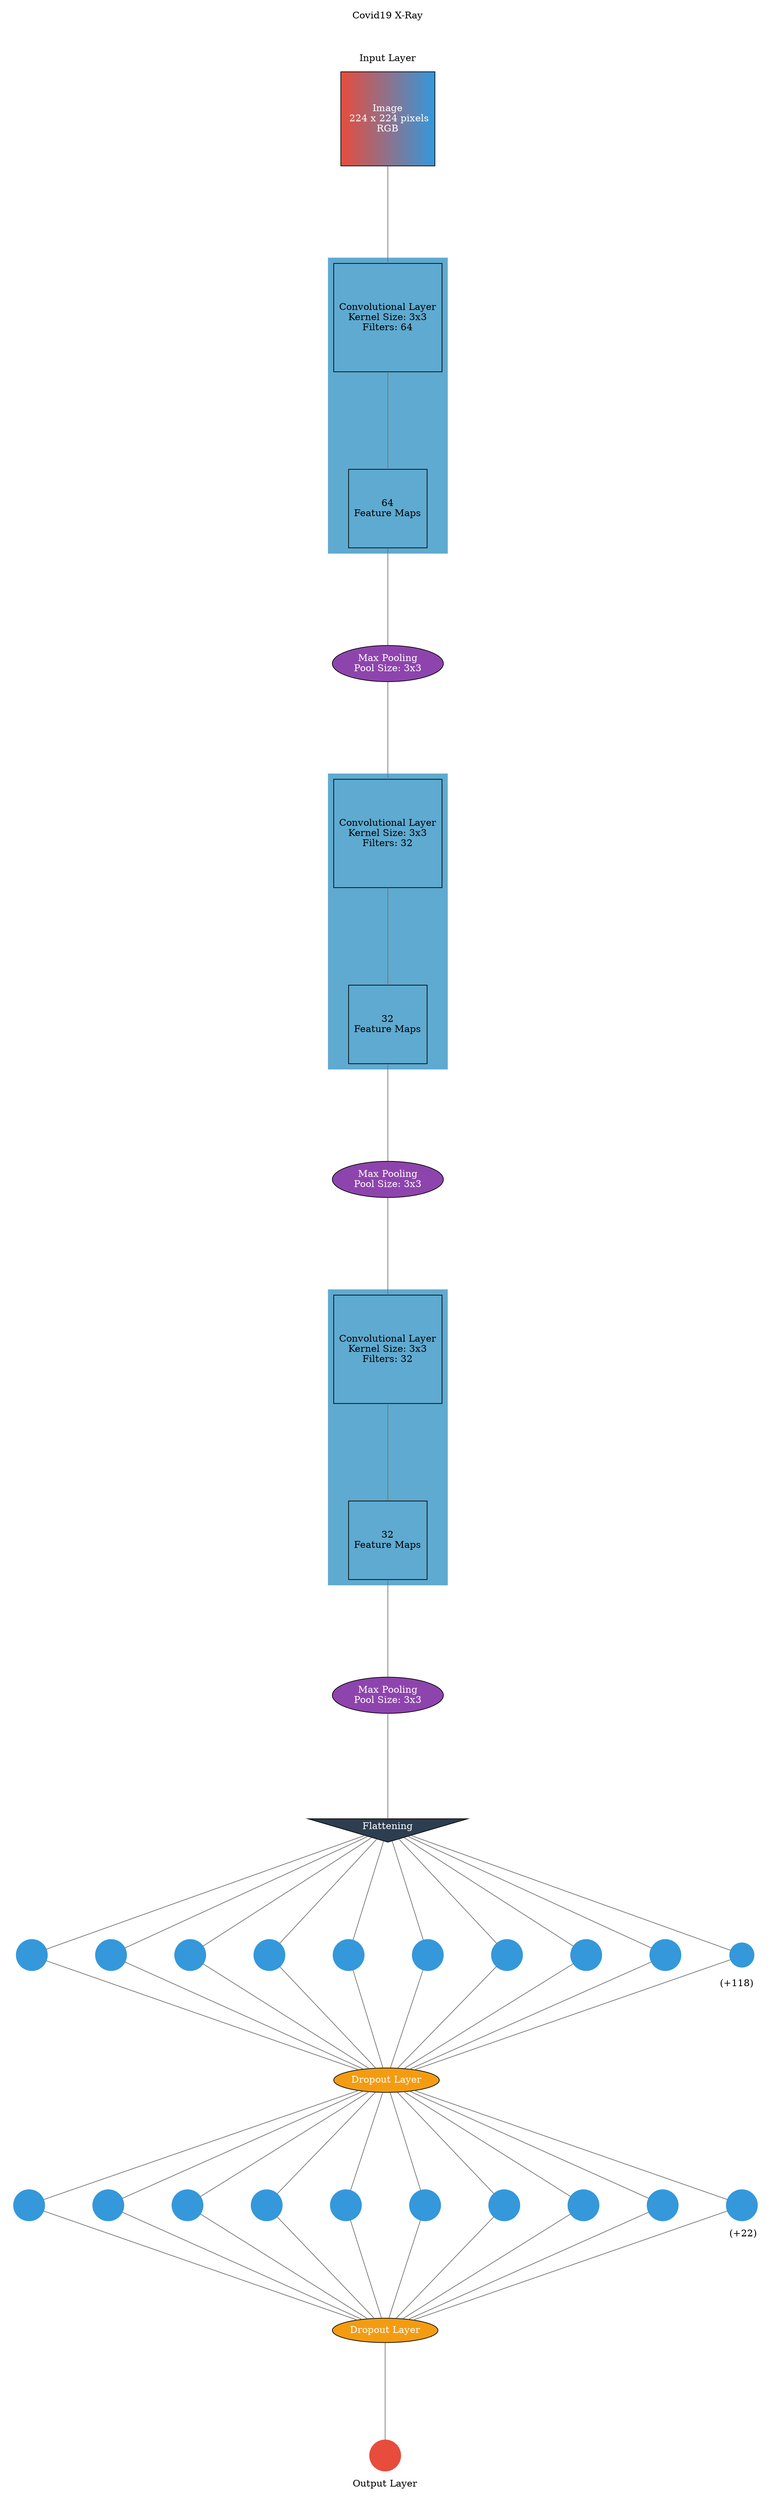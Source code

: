 digraph g {
	graph [nodesep=1 ranksep=2 splines=false]
	edge [arrowhead=none color="#707070"]
	subgraph cluster_input {
		node [fillcolor="#e74c3c:#3498db" fontcolor=white shape=square style=filled]
		color=white label="Covid19 X-Ray



Input Layer"
		1 [label="Image
 224 x 224 pixels
RGB" fontcolor=white]
	}
	conv_2 -> 2
	1 -> conv_2
	subgraph cluster_1 {
		color="#5faad0" style=filled
		conv_2 [label="Convolutional Layer
Kernel Size: 3x3
Filters: 64" shape=square]
		2 [label="64
Feature Maps" shape=square]
	}
	2 -> 3
	subgraph cluster_2 {
		color=white
		3 [label="Max Pooling
Pool Size: 3x3" fillcolor="#8e44ad" fontcolor=white style=filled]
	}
	conv_4 -> 4
	3 -> conv_4
	subgraph cluster_3 {
		color="#5faad0" style=filled
		conv_4 [label="Convolutional Layer
Kernel Size: 3x3
Filters: 32" shape=square]
		4 [label="32
Feature Maps" shape=square]
	}
	4 -> 5
	subgraph cluster_4 {
		color=white
		5 [label="Max Pooling
Pool Size: 3x3" fillcolor="#8e44ad" fontcolor=white style=filled]
	}
	conv_6 -> 6
	5 -> conv_6
	subgraph cluster_5 {
		color="#5faad0" style=filled
		conv_6 [label="Convolutional Layer
Kernel Size: 3x3
Filters: 32" shape=square]
		6 [label="32
Feature Maps" shape=square]
	}
	6 -> 7
	subgraph cluster_6 {
		color=white
		7 [label="Max Pooling
Pool Size: 3x3" fillcolor="#8e44ad" fontcolor=white style=filled]
	}
	7 -> 8
	subgraph cluster_7 {
		color=white
		8 [label=Flattening fillcolor="#2c3e50" fontcolor=white shape=invtriangle style=filled]
	}
	8 -> 9
	8 -> 10
	8 -> 11
	8 -> 12
	8 -> 13
	8 -> 14
	8 -> 15
	8 -> 16
	8 -> 17
	8 -> 18
	subgraph cluster_8 {
		color=white
		rank=same
		label=" (+118)" labeljust=right labelloc=b
		9 [color="#3498db" fontcolor="#3498db" shape=circle style=filled]
		10 [color="#3498db" fontcolor="#3498db" shape=circle style=filled]
		11 [color="#3498db" fontcolor="#3498db" shape=circle style=filled]
		12 [color="#3498db" fontcolor="#3498db" shape=circle style=filled]
		13 [color="#3498db" fontcolor="#3498db" shape=circle style=filled]
		14 [color="#3498db" fontcolor="#3498db" shape=circle style=filled]
		15 [color="#3498db" fontcolor="#3498db" shape=circle style=filled]
		16 [color="#3498db" fontcolor="#3498db" shape=circle style=filled]
		17 [color="#3498db" fontcolor="#3498db" shape=circle style=filled]
		18 [color="#3498db" fontcolor="#3498db" shape=circle style=filled]
	}
	9 -> 19
	10 -> 19
	11 -> 19
	12 -> 19
	13 -> 19
	14 -> 19
	15 -> 19
	16 -> 19
	17 -> 19
	18 -> 19
	subgraph cluster_9 {
		color=white
		19 [label="Dropout Layer" fillcolor="#f39c12" fontcolor=white style=filled]
	}
	19 -> 20
	19 -> 21
	19 -> 22
	19 -> 23
	19 -> 24
	19 -> 25
	19 -> 26
	19 -> 27
	19 -> 28
	19 -> 29
	subgraph cluster_10 {
		color=white
		rank=same
		label=" (+22)" labeljust=right labelloc=b
		20 [color="#3498db" fontcolor="#3498db" shape=circle style=filled]
		21 [color="#3498db" fontcolor="#3498db" shape=circle style=filled]
		22 [color="#3498db" fontcolor="#3498db" shape=circle style=filled]
		23 [color="#3498db" fontcolor="#3498db" shape=circle style=filled]
		24 [color="#3498db" fontcolor="#3498db" shape=circle style=filled]
		25 [color="#3498db" fontcolor="#3498db" shape=circle style=filled]
		26 [color="#3498db" fontcolor="#3498db" shape=circle style=filled]
		27 [color="#3498db" fontcolor="#3498db" shape=circle style=filled]
		28 [color="#3498db" fontcolor="#3498db" shape=circle style=filled]
		29 [color="#3498db" fontcolor="#3498db" shape=circle style=filled]
	}
	20 -> 30
	21 -> 30
	22 -> 30
	23 -> 30
	24 -> 30
	25 -> 30
	26 -> 30
	27 -> 30
	28 -> 30
	29 -> 30
	subgraph cluster_11 {
		color=white
		30 [label="Dropout Layer" fillcolor="#f39c12" fontcolor=white style=filled]
	}
	30 -> 31
	subgraph cluster_output {
		node [color="#2ecc71" fontcolor="#2ecc71" shape=circle style=filled]
		color=white
		rank=same
		labeljust=1
		31 [color="#e74c3c" fontcolor="#e74c3c" shape=circle style=filled]
		label="Output Layer" labelloc=bottom
	}
	arrowShape=none
}
